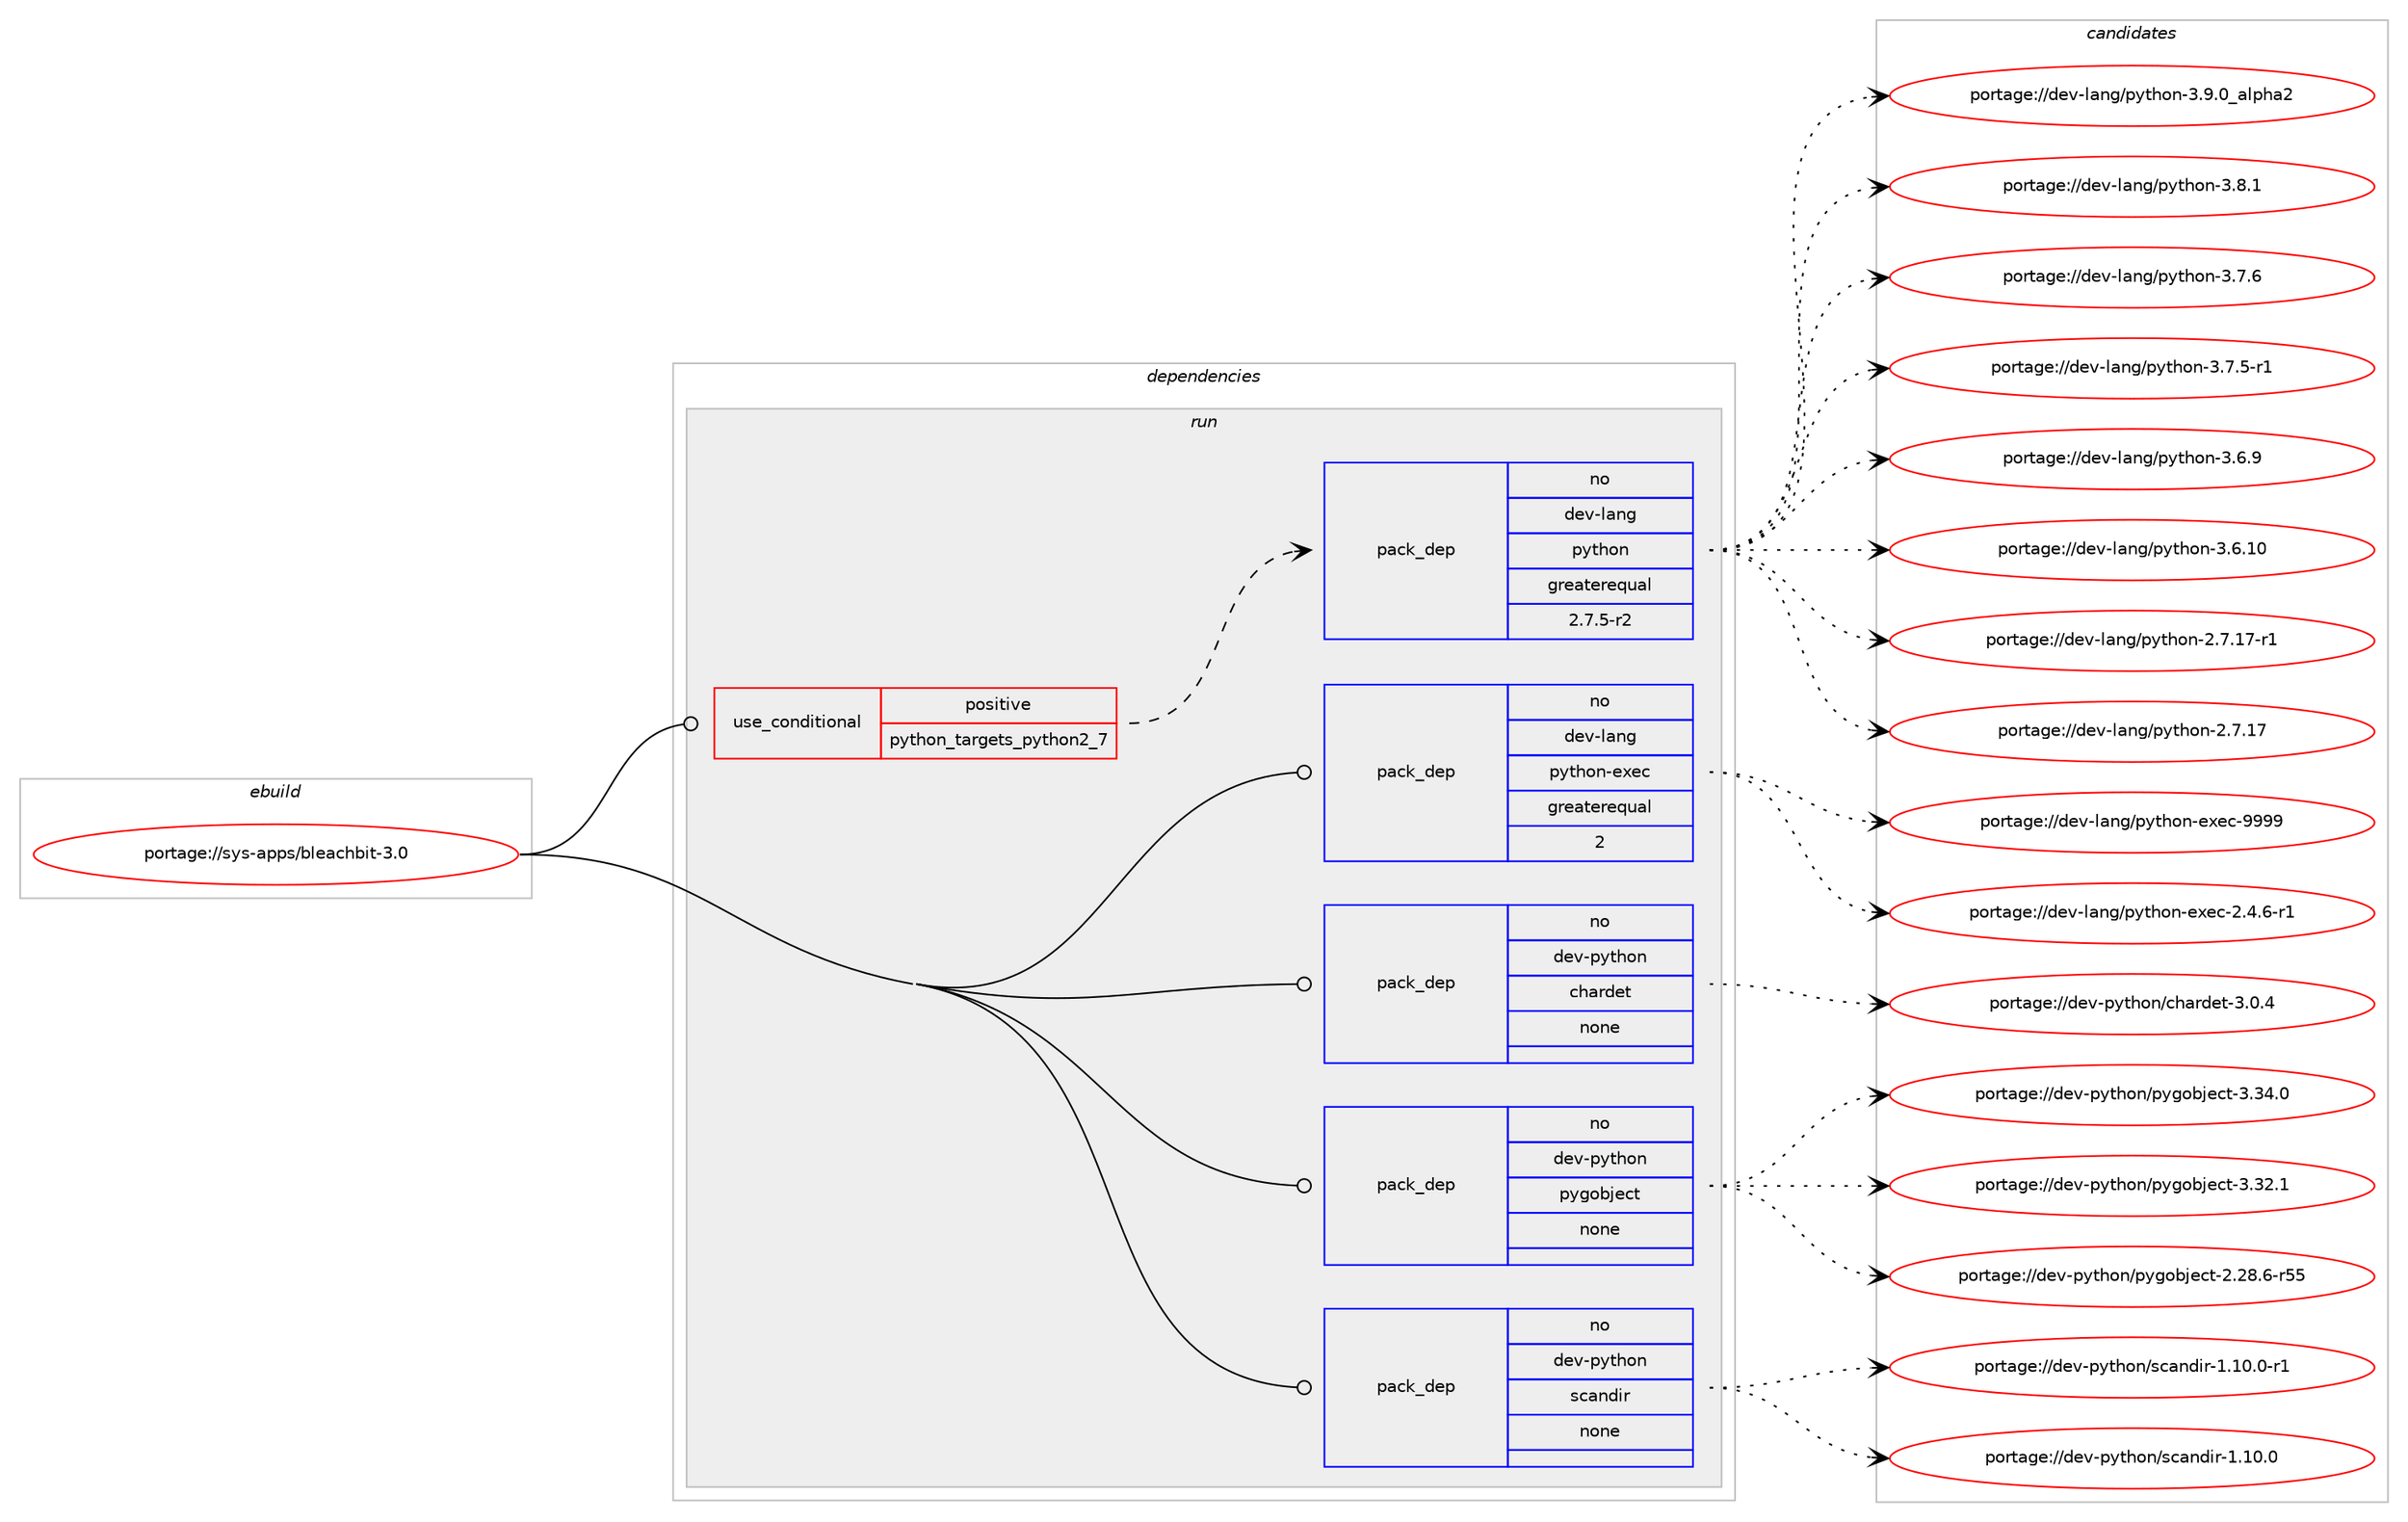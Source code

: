digraph prolog {

# *************
# Graph options
# *************

newrank=true;
concentrate=true;
compound=true;
graph [rankdir=LR,fontname=Helvetica,fontsize=10,ranksep=1.5];#, ranksep=2.5, nodesep=0.2];
edge  [arrowhead=vee];
node  [fontname=Helvetica,fontsize=10];

# **********
# The ebuild
# **********

subgraph cluster_leftcol {
color=gray;
rank=same;
label=<<i>ebuild</i>>;
id [label="portage://sys-apps/bleachbit-3.0", color=red, width=4, href="../sys-apps/bleachbit-3.0.svg"];
}

# ****************
# The dependencies
# ****************

subgraph cluster_midcol {
color=gray;
label=<<i>dependencies</i>>;
subgraph cluster_compile {
fillcolor="#eeeeee";
style=filled;
label=<<i>compile</i>>;
}
subgraph cluster_compileandrun {
fillcolor="#eeeeee";
style=filled;
label=<<i>compile and run</i>>;
}
subgraph cluster_run {
fillcolor="#eeeeee";
style=filled;
label=<<i>run</i>>;
subgraph cond15363 {
dependency69772 [label=<<TABLE BORDER="0" CELLBORDER="1" CELLSPACING="0" CELLPADDING="4"><TR><TD ROWSPAN="3" CELLPADDING="10">use_conditional</TD></TR><TR><TD>positive</TD></TR><TR><TD>python_targets_python2_7</TD></TR></TABLE>>, shape=none, color=red];
subgraph pack53034 {
dependency69773 [label=<<TABLE BORDER="0" CELLBORDER="1" CELLSPACING="0" CELLPADDING="4" WIDTH="220"><TR><TD ROWSPAN="6" CELLPADDING="30">pack_dep</TD></TR><TR><TD WIDTH="110">no</TD></TR><TR><TD>dev-lang</TD></TR><TR><TD>python</TD></TR><TR><TD>greaterequal</TD></TR><TR><TD>2.7.5-r2</TD></TR></TABLE>>, shape=none, color=blue];
}
dependency69772:e -> dependency69773:w [weight=20,style="dashed",arrowhead="vee"];
}
id:e -> dependency69772:w [weight=20,style="solid",arrowhead="odot"];
subgraph pack53035 {
dependency69774 [label=<<TABLE BORDER="0" CELLBORDER="1" CELLSPACING="0" CELLPADDING="4" WIDTH="220"><TR><TD ROWSPAN="6" CELLPADDING="30">pack_dep</TD></TR><TR><TD WIDTH="110">no</TD></TR><TR><TD>dev-lang</TD></TR><TR><TD>python-exec</TD></TR><TR><TD>greaterequal</TD></TR><TR><TD>2</TD></TR></TABLE>>, shape=none, color=blue];
}
id:e -> dependency69774:w [weight=20,style="solid",arrowhead="odot"];
subgraph pack53036 {
dependency69775 [label=<<TABLE BORDER="0" CELLBORDER="1" CELLSPACING="0" CELLPADDING="4" WIDTH="220"><TR><TD ROWSPAN="6" CELLPADDING="30">pack_dep</TD></TR><TR><TD WIDTH="110">no</TD></TR><TR><TD>dev-python</TD></TR><TR><TD>chardet</TD></TR><TR><TD>none</TD></TR><TR><TD></TD></TR></TABLE>>, shape=none, color=blue];
}
id:e -> dependency69775:w [weight=20,style="solid",arrowhead="odot"];
subgraph pack53037 {
dependency69776 [label=<<TABLE BORDER="0" CELLBORDER="1" CELLSPACING="0" CELLPADDING="4" WIDTH="220"><TR><TD ROWSPAN="6" CELLPADDING="30">pack_dep</TD></TR><TR><TD WIDTH="110">no</TD></TR><TR><TD>dev-python</TD></TR><TR><TD>pygobject</TD></TR><TR><TD>none</TD></TR><TR><TD></TD></TR></TABLE>>, shape=none, color=blue];
}
id:e -> dependency69776:w [weight=20,style="solid",arrowhead="odot"];
subgraph pack53038 {
dependency69777 [label=<<TABLE BORDER="0" CELLBORDER="1" CELLSPACING="0" CELLPADDING="4" WIDTH="220"><TR><TD ROWSPAN="6" CELLPADDING="30">pack_dep</TD></TR><TR><TD WIDTH="110">no</TD></TR><TR><TD>dev-python</TD></TR><TR><TD>scandir</TD></TR><TR><TD>none</TD></TR><TR><TD></TD></TR></TABLE>>, shape=none, color=blue];
}
id:e -> dependency69777:w [weight=20,style="solid",arrowhead="odot"];
}
}

# **************
# The candidates
# **************

subgraph cluster_choices {
rank=same;
color=gray;
label=<<i>candidates</i>>;

subgraph choice53034 {
color=black;
nodesep=1;
choice10010111845108971101034711212111610411111045514657464895971081121049750 [label="portage://dev-lang/python-3.9.0_alpha2", color=red, width=4,href="../dev-lang/python-3.9.0_alpha2.svg"];
choice100101118451089711010347112121116104111110455146564649 [label="portage://dev-lang/python-3.8.1", color=red, width=4,href="../dev-lang/python-3.8.1.svg"];
choice100101118451089711010347112121116104111110455146554654 [label="portage://dev-lang/python-3.7.6", color=red, width=4,href="../dev-lang/python-3.7.6.svg"];
choice1001011184510897110103471121211161041111104551465546534511449 [label="portage://dev-lang/python-3.7.5-r1", color=red, width=4,href="../dev-lang/python-3.7.5-r1.svg"];
choice100101118451089711010347112121116104111110455146544657 [label="portage://dev-lang/python-3.6.9", color=red, width=4,href="../dev-lang/python-3.6.9.svg"];
choice10010111845108971101034711212111610411111045514654464948 [label="portage://dev-lang/python-3.6.10", color=red, width=4,href="../dev-lang/python-3.6.10.svg"];
choice100101118451089711010347112121116104111110455046554649554511449 [label="portage://dev-lang/python-2.7.17-r1", color=red, width=4,href="../dev-lang/python-2.7.17-r1.svg"];
choice10010111845108971101034711212111610411111045504655464955 [label="portage://dev-lang/python-2.7.17", color=red, width=4,href="../dev-lang/python-2.7.17.svg"];
dependency69773:e -> choice10010111845108971101034711212111610411111045514657464895971081121049750:w [style=dotted,weight="100"];
dependency69773:e -> choice100101118451089711010347112121116104111110455146564649:w [style=dotted,weight="100"];
dependency69773:e -> choice100101118451089711010347112121116104111110455146554654:w [style=dotted,weight="100"];
dependency69773:e -> choice1001011184510897110103471121211161041111104551465546534511449:w [style=dotted,weight="100"];
dependency69773:e -> choice100101118451089711010347112121116104111110455146544657:w [style=dotted,weight="100"];
dependency69773:e -> choice10010111845108971101034711212111610411111045514654464948:w [style=dotted,weight="100"];
dependency69773:e -> choice100101118451089711010347112121116104111110455046554649554511449:w [style=dotted,weight="100"];
dependency69773:e -> choice10010111845108971101034711212111610411111045504655464955:w [style=dotted,weight="100"];
}
subgraph choice53035 {
color=black;
nodesep=1;
choice10010111845108971101034711212111610411111045101120101994557575757 [label="portage://dev-lang/python-exec-9999", color=red, width=4,href="../dev-lang/python-exec-9999.svg"];
choice10010111845108971101034711212111610411111045101120101994550465246544511449 [label="portage://dev-lang/python-exec-2.4.6-r1", color=red, width=4,href="../dev-lang/python-exec-2.4.6-r1.svg"];
dependency69774:e -> choice10010111845108971101034711212111610411111045101120101994557575757:w [style=dotted,weight="100"];
dependency69774:e -> choice10010111845108971101034711212111610411111045101120101994550465246544511449:w [style=dotted,weight="100"];
}
subgraph choice53036 {
color=black;
nodesep=1;
choice10010111845112121116104111110479910497114100101116455146484652 [label="portage://dev-python/chardet-3.0.4", color=red, width=4,href="../dev-python/chardet-3.0.4.svg"];
dependency69775:e -> choice10010111845112121116104111110479910497114100101116455146484652:w [style=dotted,weight="100"];
}
subgraph choice53037 {
color=black;
nodesep=1;
choice1001011184511212111610411111047112121103111981061019911645514651524648 [label="portage://dev-python/pygobject-3.34.0", color=red, width=4,href="../dev-python/pygobject-3.34.0.svg"];
choice1001011184511212111610411111047112121103111981061019911645514651504649 [label="portage://dev-python/pygobject-3.32.1", color=red, width=4,href="../dev-python/pygobject-3.32.1.svg"];
choice1001011184511212111610411111047112121103111981061019911645504650564654451145353 [label="portage://dev-python/pygobject-2.28.6-r55", color=red, width=4,href="../dev-python/pygobject-2.28.6-r55.svg"];
dependency69776:e -> choice1001011184511212111610411111047112121103111981061019911645514651524648:w [style=dotted,weight="100"];
dependency69776:e -> choice1001011184511212111610411111047112121103111981061019911645514651504649:w [style=dotted,weight="100"];
dependency69776:e -> choice1001011184511212111610411111047112121103111981061019911645504650564654451145353:w [style=dotted,weight="100"];
}
subgraph choice53038 {
color=black;
nodesep=1;
choice10010111845112121116104111110471159997110100105114454946494846484511449 [label="portage://dev-python/scandir-1.10.0-r1", color=red, width=4,href="../dev-python/scandir-1.10.0-r1.svg"];
choice1001011184511212111610411111047115999711010010511445494649484648 [label="portage://dev-python/scandir-1.10.0", color=red, width=4,href="../dev-python/scandir-1.10.0.svg"];
dependency69777:e -> choice10010111845112121116104111110471159997110100105114454946494846484511449:w [style=dotted,weight="100"];
dependency69777:e -> choice1001011184511212111610411111047115999711010010511445494649484648:w [style=dotted,weight="100"];
}
}

}
